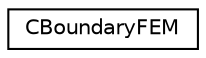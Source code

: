 digraph "Graphical Class Hierarchy"
{
 // LATEX_PDF_SIZE
  edge [fontname="Helvetica",fontsize="10",labelfontname="Helvetica",labelfontsize="10"];
  node [fontname="Helvetica",fontsize="10",shape=record];
  rankdir="LR";
  Node0 [label="CBoundaryFEM",height=0.2,width=0.4,color="black", fillcolor="white", style="filled",URL="$structCBoundaryFEM.html",tooltip="Class to store a boundary for the FEM solver."];
}
